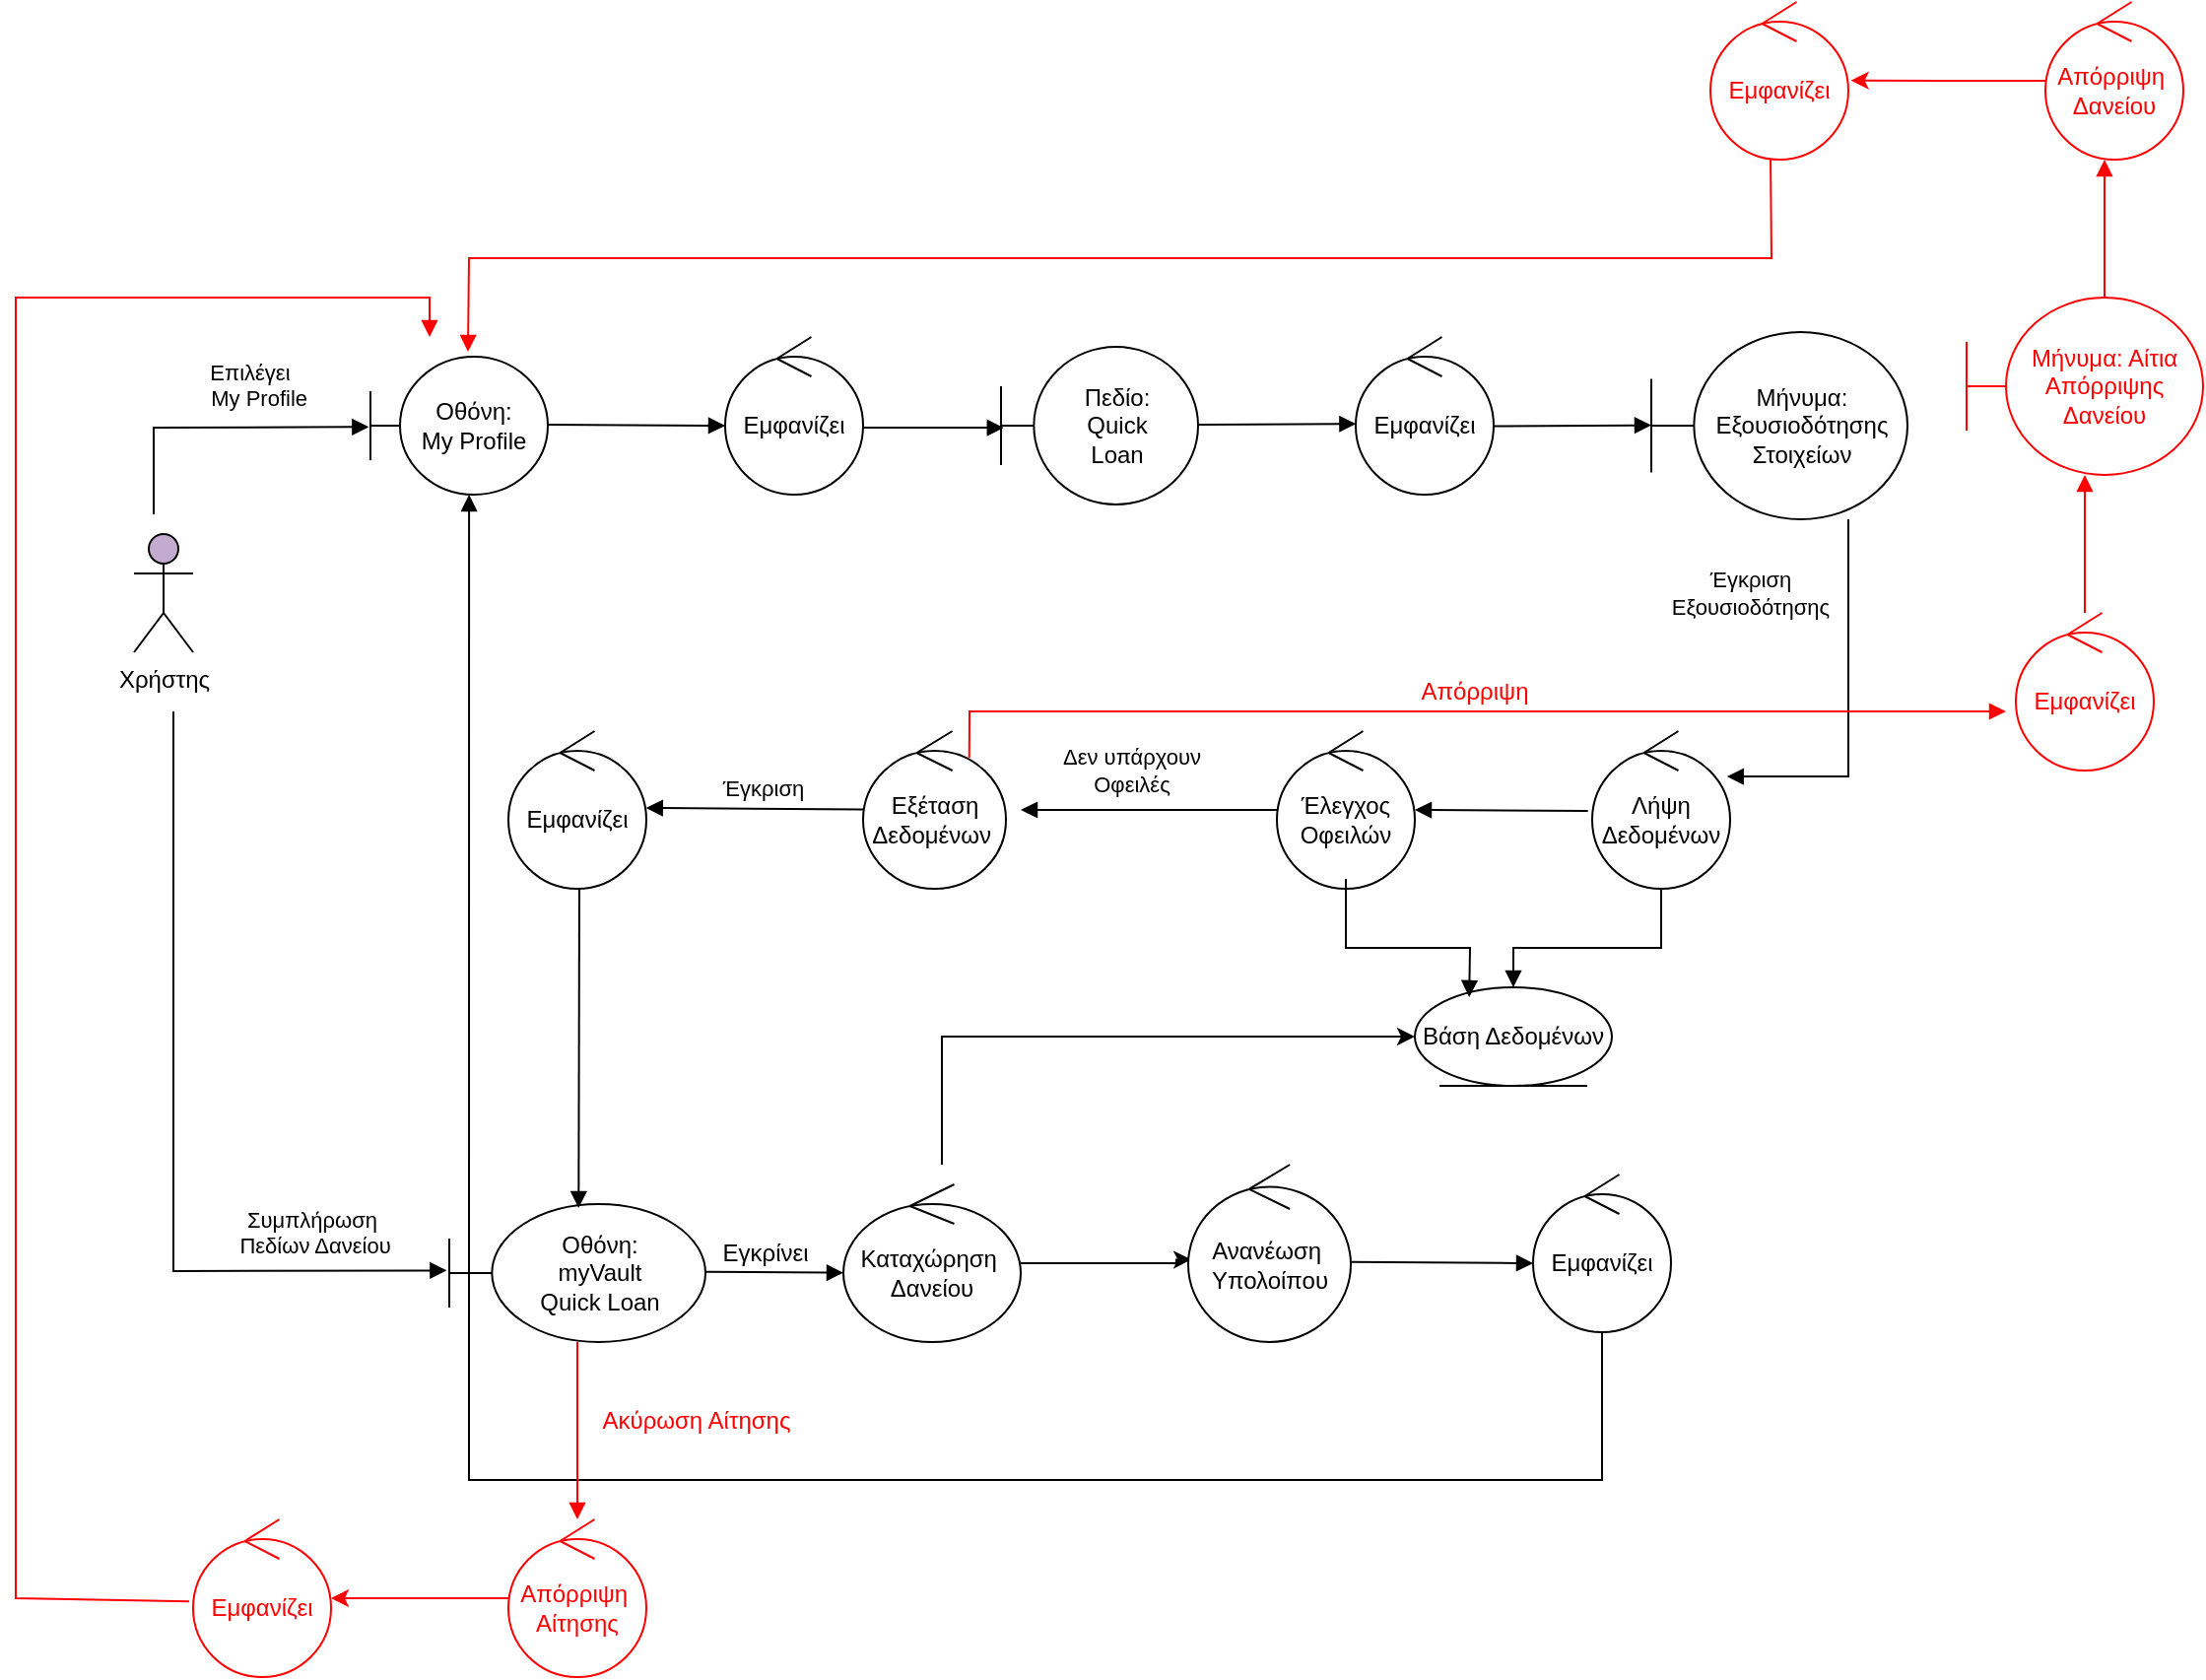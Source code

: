 <mxfile version="19.0.1" type="github"><diagram id="YCwGH_SB2xus5xIAqySZ" name="Page-1"><mxGraphModel dx="1483" dy="781" grid="1" gridSize="10" guides="1" tooltips="1" connect="1" arrows="1" fold="1" page="0" pageScale="1" pageWidth="827" pageHeight="1169" background="#ffffff" math="0" shadow="0"><root><mxCell id="0"/><mxCell id="1" parent="0"/><mxCell id="uZDVhE3vF0hfkzC2JgJo-2" value="Οθόνη:&lt;br&gt;My Profile" style="shape=umlBoundary;whiteSpace=wrap;html=1;" parent="1" vertex="1"><mxGeometry x="220" y="210" width="90" height="70" as="geometry"/></mxCell><mxCell id="uZDVhE3vF0hfkzC2JgJo-3" value="Επιλέγει&amp;nbsp;&lt;br&gt;&amp;nbsp; My Profile" style="html=1;verticalAlign=bottom;endArrow=block;rounded=0;entryX=-0.009;entryY=0.509;entryDx=0;entryDy=0;entryPerimeter=0;" parent="1" target="uZDVhE3vF0hfkzC2JgJo-2" edge="1"><mxGeometry x="0.228" y="6" width="80" relative="1" as="geometry"><mxPoint x="110" y="290" as="sourcePoint"/><mxPoint x="190" y="244.5" as="targetPoint"/><Array as="points"><mxPoint x="110" y="246"/></Array><mxPoint as="offset"/></mxGeometry></mxCell><mxCell id="uZDVhE3vF0hfkzC2JgJo-4" value="Χρήστης" style="shape=umlActor;verticalLabelPosition=bottom;verticalAlign=top;html=1;outlineConnect=0;fillColor=#C3ABD0;" parent="1" vertex="1"><mxGeometry x="100" y="300" width="30" height="60" as="geometry"/></mxCell><mxCell id="uZDVhE3vF0hfkzC2JgJo-5" value="Εμφανίζει" style="ellipse;shape=umlControl;whiteSpace=wrap;html=1;" parent="1" vertex="1"><mxGeometry x="400" y="200" width="70" height="80" as="geometry"/></mxCell><mxCell id="uZDVhE3vF0hfkzC2JgJo-6" value="Πεδίο:&lt;br&gt;Quick&lt;br&gt;Loan" style="shape=umlBoundary;whiteSpace=wrap;html=1;" parent="1" vertex="1"><mxGeometry x="540" y="205" width="100" height="80" as="geometry"/></mxCell><mxCell id="uZDVhE3vF0hfkzC2JgJo-7" value="" style="html=1;verticalAlign=bottom;endArrow=block;rounded=0;entryX=0.014;entryY=0.513;entryDx=0;entryDy=0;entryPerimeter=0;" parent="1" target="uZDVhE3vF0hfkzC2JgJo-6" edge="1"><mxGeometry width="80" relative="1" as="geometry"><mxPoint x="470" y="246" as="sourcePoint"/><mxPoint x="700" y="220" as="targetPoint"/><Array as="points"/></mxGeometry></mxCell><mxCell id="uZDVhE3vF0hfkzC2JgJo-8" value="" style="html=1;verticalAlign=bottom;endArrow=block;rounded=0;" parent="1" edge="1"><mxGeometry width="80" relative="1" as="geometry"><mxPoint x="310" y="244.52" as="sourcePoint"/><mxPoint x="400" y="245" as="targetPoint"/><Array as="points"/></mxGeometry></mxCell><mxCell id="uZDVhE3vF0hfkzC2JgJo-11" value="Εμφανίζει" style="ellipse;shape=umlControl;whiteSpace=wrap;html=1;" parent="1" vertex="1"><mxGeometry x="720" y="200" width="70" height="80" as="geometry"/></mxCell><mxCell id="uZDVhE3vF0hfkzC2JgJo-12" value="Μήνυμα:&lt;br&gt;Εξουσιοδότησης&lt;br&gt;Στοιχείων" style="shape=umlBoundary;whiteSpace=wrap;html=1;" parent="1" vertex="1"><mxGeometry x="870" y="197.5" width="130" height="95" as="geometry"/></mxCell><mxCell id="uZDVhE3vF0hfkzC2JgJo-13" value="" style="html=1;verticalAlign=bottom;endArrow=block;rounded=0;entryX=0.003;entryY=0.551;entryDx=0;entryDy=0;entryPerimeter=0;" parent="1" target="uZDVhE3vF0hfkzC2JgJo-11" edge="1"><mxGeometry width="80" relative="1" as="geometry"><mxPoint x="640" y="244.52" as="sourcePoint"/><mxPoint x="711.4" y="244.56" as="targetPoint"/><Array as="points"/></mxGeometry></mxCell><mxCell id="uZDVhE3vF0hfkzC2JgJo-14" value="" style="html=1;verticalAlign=bottom;endArrow=block;rounded=0;entryX=0.003;entryY=0.551;entryDx=0;entryDy=0;entryPerimeter=0;" parent="1" edge="1"><mxGeometry width="80" relative="1" as="geometry"><mxPoint x="789.79" y="245.22" as="sourcePoint"/><mxPoint x="870" y="244.78" as="targetPoint"/><Array as="points"/></mxGeometry></mxCell><mxCell id="uZDVhE3vF0hfkzC2JgJo-20" value="" style="html=1;verticalAlign=bottom;endArrow=block;rounded=0;entryX=0.977;entryY=0.288;entryDx=0;entryDy=0;entryPerimeter=0;" parent="1" target="uZDVhE3vF0hfkzC2JgJo-21" edge="1"><mxGeometry width="80" relative="1" as="geometry"><mxPoint x="970" y="292.5" as="sourcePoint"/><mxPoint x="970" y="400" as="targetPoint"/><Array as="points"><mxPoint x="970" y="423"/></Array></mxGeometry></mxCell><mxCell id="uZDVhE3vF0hfkzC2JgJo-21" value="Λήψη Δεδομένων" style="ellipse;shape=umlControl;whiteSpace=wrap;html=1;" parent="1" vertex="1"><mxGeometry x="840" y="400" width="70" height="80" as="geometry"/></mxCell><mxCell id="uZDVhE3vF0hfkzC2JgJo-24" value="" style="html=1;verticalAlign=bottom;endArrow=block;rounded=0;" parent="1" target="uZDVhE3vF0hfkzC2JgJo-34" edge="1" source="uZDVhE3vF0hfkzC2JgJo-21"><mxGeometry width="80" relative="1" as="geometry"><mxPoint x="840" y="460" as="sourcePoint"/><mxPoint x="820.02" y="510" as="targetPoint"/><Array as="points"><mxPoint x="875" y="510"/><mxPoint x="800" y="510"/></Array></mxGeometry></mxCell><mxCell id="uZDVhE3vF0hfkzC2JgJo-26" value="" style="html=1;verticalAlign=bottom;endArrow=block;rounded=0;exitX=-0.031;exitY=0.506;exitDx=0;exitDy=0;exitPerimeter=0;" parent="1" source="uZDVhE3vF0hfkzC2JgJo-21" target="uZDVhE3vF0hfkzC2JgJo-33" edge="1"><mxGeometry width="80" relative="1" as="geometry"><mxPoint x="920" y="440" as="sourcePoint"/><mxPoint x="780" y="440" as="targetPoint"/></mxGeometry></mxCell><mxCell id="uZDVhE3vF0hfkzC2JgJo-33" value="Έλεγχος Οφειλών" style="ellipse;shape=umlControl;whiteSpace=wrap;html=1;" parent="1" vertex="1"><mxGeometry x="680" y="400" width="70" height="80" as="geometry"/></mxCell><mxCell id="uZDVhE3vF0hfkzC2JgJo-34" value="Βάση Δεδομένων" style="ellipse;shape=umlEntity;whiteSpace=wrap;html=1;" parent="1" vertex="1"><mxGeometry x="750" y="530" width="100" height="50" as="geometry"/></mxCell><mxCell id="uZDVhE3vF0hfkzC2JgJo-35" value="" style="html=1;verticalAlign=bottom;endArrow=block;rounded=0;entryX=0.276;entryY=0.1;entryDx=0;entryDy=0;entryPerimeter=0;" parent="1" target="uZDVhE3vF0hfkzC2JgJo-34" edge="1"><mxGeometry width="80" relative="1" as="geometry"><mxPoint x="715" y="475" as="sourcePoint"/><mxPoint x="795" y="475" as="targetPoint"/><Array as="points"><mxPoint x="715" y="510"/><mxPoint x="778" y="510"/></Array></mxGeometry></mxCell><mxCell id="uZDVhE3vF0hfkzC2JgJo-37" value="" style="html=1;verticalAlign=bottom;endArrow=block;rounded=0;exitX=0;exitY=0.5;exitDx=0;exitDy=0;exitPerimeter=0;" parent="1" source="uZDVhE3vF0hfkzC2JgJo-33" edge="1"><mxGeometry width="80" relative="1" as="geometry"><mxPoint x="554.93" y="440.24" as="sourcePoint"/><mxPoint x="550" y="440" as="targetPoint"/></mxGeometry></mxCell><mxCell id="uZDVhE3vF0hfkzC2JgJo-38" value="Δεν υπάρχουν &lt;br&gt;Οφειλές" style="edgeLabel;html=1;align=center;verticalAlign=middle;resizable=0;points=[];" parent="uZDVhE3vF0hfkzC2JgJo-37" vertex="1" connectable="0"><mxGeometry x="0.439" y="1" relative="1" as="geometry"><mxPoint x="19" y="-21" as="offset"/></mxGeometry></mxCell><mxCell id="uZDVhE3vF0hfkzC2JgJo-39" value="Εξέταση Δεδομένων&amp;nbsp;" style="ellipse;shape=umlControl;whiteSpace=wrap;html=1;" parent="1" vertex="1"><mxGeometry x="470" y="400" width="72.5" height="80" as="geometry"/></mxCell><mxCell id="uZDVhE3vF0hfkzC2JgJo-40" value="" style="html=1;verticalAlign=bottom;endArrow=block;rounded=0;entryX=0.998;entryY=0.487;entryDx=0;entryDy=0;entryPerimeter=0;" parent="1" source="uZDVhE3vF0hfkzC2JgJo-39" target="uZDVhE3vF0hfkzC2JgJo-43" edge="1"><mxGeometry width="80" relative="1" as="geometry"><mxPoint x="320.0" y="439.76" as="sourcePoint"/><mxPoint x="205.07" y="439.52" as="targetPoint"/></mxGeometry></mxCell><mxCell id="uZDVhE3vF0hfkzC2JgJo-41" value="Έγκριση" style="edgeLabel;html=1;align=center;verticalAlign=middle;resizable=0;points=[];" parent="uZDVhE3vF0hfkzC2JgJo-40" vertex="1" connectable="0"><mxGeometry x="0.439" y="1" relative="1" as="geometry"><mxPoint x="28" y="-11" as="offset"/></mxGeometry></mxCell><mxCell id="uZDVhE3vF0hfkzC2JgJo-43" value="Εμφανίζει" style="ellipse;shape=umlControl;whiteSpace=wrap;html=1;" parent="1" vertex="1"><mxGeometry x="290" y="400" width="70" height="80" as="geometry"/></mxCell><mxCell id="uZDVhE3vF0hfkzC2JgJo-44" value="Οθόνη:&lt;br&gt;myVault&lt;br&gt;Quick Loan" style="shape=umlBoundary;whiteSpace=wrap;html=1;" parent="1" vertex="1"><mxGeometry x="260" y="640" width="130" height="70" as="geometry"/></mxCell><mxCell id="uZDVhE3vF0hfkzC2JgJo-45" value="" style="html=1;verticalAlign=bottom;endArrow=block;rounded=0;entryX=0.505;entryY=0.029;entryDx=0;entryDy=0;entryPerimeter=0;" parent="1" target="uZDVhE3vF0hfkzC2JgJo-44" edge="1"><mxGeometry width="80" relative="1" as="geometry"><mxPoint x="326" y="480" as="sourcePoint"/><mxPoint x="324" y="560" as="targetPoint"/></mxGeometry></mxCell><mxCell id="uZDVhE3vF0hfkzC2JgJo-46" value="Συμπλήρωση&lt;br&gt;&amp;nbsp;Πεδίων Δανείου" style="html=1;verticalAlign=bottom;endArrow=block;rounded=0;entryX=-0.01;entryY=0.481;entryDx=0;entryDy=0;entryPerimeter=0;" parent="1" target="uZDVhE3vF0hfkzC2JgJo-44" edge="1"><mxGeometry x="0.675" y="4" width="80" relative="1" as="geometry"><mxPoint x="120" y="390" as="sourcePoint"/><mxPoint x="50" y="590" as="targetPoint"/><Array as="points"><mxPoint x="120" y="440"/><mxPoint x="120" y="620"/><mxPoint x="120" y="674"/></Array><mxPoint as="offset"/></mxGeometry></mxCell><mxCell id="LNbwhBcq_5PQAUgvE-5e-14" style="edgeStyle=orthogonalEdgeStyle;rounded=0;orthogonalLoop=1;jettySize=auto;html=1;entryX=0.019;entryY=0.535;entryDx=0;entryDy=0;entryPerimeter=0;" parent="1" source="uZDVhE3vF0hfkzC2JgJo-49" target="uZDVhE3vF0hfkzC2JgJo-52" edge="1"><mxGeometry relative="1" as="geometry"><Array as="points"><mxPoint x="629" y="670"/></Array></mxGeometry></mxCell><mxCell id="uZDVhE3vF0hfkzC2JgJo-49" value="Καταχώρηση&amp;nbsp;&lt;br&gt;Δανείου" style="ellipse;shape=umlControl;whiteSpace=wrap;html=1;" parent="1" vertex="1"><mxGeometry x="460" y="630" width="90" height="80" as="geometry"/></mxCell><mxCell id="uZDVhE3vF0hfkzC2JgJo-50" value="" style="html=1;verticalAlign=bottom;endArrow=block;rounded=0;" parent="1" edge="1"><mxGeometry width="80" relative="1" as="geometry"><mxPoint x="390" y="674.41" as="sourcePoint"/><mxPoint x="460" y="674.83" as="targetPoint"/><Array as="points"/></mxGeometry></mxCell><mxCell id="uZDVhE3vF0hfkzC2JgJo-52" value="Ανανέωση&amp;nbsp;&lt;br&gt;Υπολοίπου" style="ellipse;shape=umlControl;whiteSpace=wrap;html=1;" parent="1" vertex="1"><mxGeometry x="635" y="620" width="82.5" height="90" as="geometry"/></mxCell><mxCell id="uZDVhE3vF0hfkzC2JgJo-55" value="" style="html=1;verticalAlign=bottom;endArrow=block;rounded=0;" parent="1" edge="1"><mxGeometry width="80" relative="1" as="geometry"><mxPoint x="717.5" y="669.41" as="sourcePoint"/><mxPoint x="810" y="670" as="targetPoint"/></mxGeometry></mxCell><mxCell id="uZDVhE3vF0hfkzC2JgJo-56" value="Εμφανίζει" style="ellipse;shape=umlControl;whiteSpace=wrap;html=1;" parent="1" vertex="1"><mxGeometry x="810" y="625" width="70" height="80" as="geometry"/></mxCell><mxCell id="uZDVhE3vF0hfkzC2JgJo-58" value="" style="html=1;verticalAlign=bottom;endArrow=block;rounded=0;entryX=0.556;entryY=1;entryDx=0;entryDy=0;entryPerimeter=0;" parent="1" source="uZDVhE3vF0hfkzC2JgJo-56" target="uZDVhE3vF0hfkzC2JgJo-2" edge="1"><mxGeometry width="80" relative="1" as="geometry"><mxPoint x="680" y="700" as="sourcePoint"/><mxPoint x="190" y="870" as="targetPoint"/><Array as="points"><mxPoint x="845" y="780"/><mxPoint x="270" y="780"/></Array></mxGeometry></mxCell><mxCell id="uZDVhE3vF0hfkzC2JgJo-64" value="&lt;font color=&quot;#ff0000&quot;&gt;Εμφανίζει&lt;/font&gt;" style="ellipse;shape=umlControl;whiteSpace=wrap;html=1;strokeColor=#FF0000;" parent="1" vertex="1"><mxGeometry x="900" y="30" width="70" height="80" as="geometry"/></mxCell><mxCell id="uZDVhE3vF0hfkzC2JgJo-65" value="" style="html=1;verticalAlign=bottom;endArrow=block;rounded=0;exitX=0.436;exitY=0.993;exitDx=0;exitDy=0;exitPerimeter=0;strokeColor=#FF0000;entryX=0.55;entryY=-0.036;entryDx=0;entryDy=0;entryPerimeter=0;" parent="1" source="uZDVhE3vF0hfkzC2JgJo-64" target="uZDVhE3vF0hfkzC2JgJo-2" edge="1"><mxGeometry width="80" relative="1" as="geometry"><mxPoint x="682.54" y="184.46" as="sourcePoint"/><mxPoint x="580" y="120" as="targetPoint"/><Array as="points"><mxPoint x="931" y="160"/><mxPoint x="270" y="160"/></Array></mxGeometry></mxCell><mxCell id="uZDVhE3vF0hfkzC2JgJo-67" value="" style="html=1;verticalAlign=bottom;endArrow=block;rounded=0;fontColor=#FF0000;strokeColor=#FF0000;exitX=0.743;exitY=0.168;exitDx=0;exitDy=0;exitPerimeter=0;" parent="1" source="uZDVhE3vF0hfkzC2JgJo-39" edge="1"><mxGeometry width="80" relative="1" as="geometry"><mxPoint x="640" y="398.89" as="sourcePoint"/><mxPoint x="1050" y="390" as="targetPoint"/><Array as="points"><mxPoint x="524" y="390"/></Array></mxGeometry></mxCell><mxCell id="uZDVhE3vF0hfkzC2JgJo-68" value="&lt;font color=&quot;#ff0000&quot;&gt;Εμφανίζει&lt;/font&gt;" style="ellipse;shape=umlControl;whiteSpace=wrap;html=1;strokeColor=#FF0000;" parent="1" vertex="1"><mxGeometry x="1055" y="340" width="70" height="80" as="geometry"/></mxCell><mxCell id="uZDVhE3vF0hfkzC2JgJo-69" value="" style="html=1;verticalAlign=bottom;endArrow=block;rounded=0;fontColor=#FF0000;strokeColor=#FF0000;" parent="1" edge="1"><mxGeometry width="80" relative="1" as="geometry"><mxPoint x="1090" y="340" as="sourcePoint"/><mxPoint x="1090" y="270" as="targetPoint"/></mxGeometry></mxCell><mxCell id="uZDVhE3vF0hfkzC2JgJo-70" value="Μήνυμα: Αίτια Απόρριψης Δανείου" style="shape=umlBoundary;whiteSpace=wrap;html=1;fontColor=#FF0000;strokeColor=#FF0000;" parent="1" vertex="1"><mxGeometry x="1030" y="180" width="120" height="90" as="geometry"/></mxCell><mxCell id="LNbwhBcq_5PQAUgvE-5e-21" style="edgeStyle=orthogonalEdgeStyle;rounded=0;orthogonalLoop=1;jettySize=auto;html=1;entryX=1.019;entryY=0.498;entryDx=0;entryDy=0;entryPerimeter=0;fontColor=#FF0000;strokeColor=#FF0000;" parent="1" source="uZDVhE3vF0hfkzC2JgJo-71" target="uZDVhE3vF0hfkzC2JgJo-64" edge="1"><mxGeometry relative="1" as="geometry"/></mxCell><mxCell id="uZDVhE3vF0hfkzC2JgJo-71" value="&lt;font color=&quot;#ff0000&quot;&gt;Απόρριψη&amp;nbsp;&lt;br&gt;Δανείου&lt;br&gt;&lt;/font&gt;" style="ellipse;shape=umlControl;whiteSpace=wrap;html=1;strokeColor=#FF0000;" parent="1" vertex="1"><mxGeometry x="1070" y="30" width="70" height="80" as="geometry"/></mxCell><mxCell id="uZDVhE3vF0hfkzC2JgJo-72" value="" style="html=1;verticalAlign=bottom;endArrow=block;rounded=0;fontColor=#FF0000;strokeColor=#FF0000;" parent="1" edge="1"><mxGeometry width="80" relative="1" as="geometry"><mxPoint x="1100.0" y="180.0" as="sourcePoint"/><mxPoint x="1100.0" y="110" as="targetPoint"/></mxGeometry></mxCell><mxCell id="uZDVhE3vF0hfkzC2JgJo-76" value="" style="html=1;verticalAlign=bottom;endArrow=block;rounded=0;fontColor=#FF0000;strokeColor=#FF0000;" parent="1" source="uZDVhE3vF0hfkzC2JgJo-44" edge="1"><mxGeometry width="80" relative="1" as="geometry"><mxPoint x="180" y="760" as="sourcePoint"/><mxPoint x="325" y="800" as="targetPoint"/></mxGeometry></mxCell><mxCell id="uZDVhE3vF0hfkzC2JgJo-81" value="" style="edgeStyle=orthogonalEdgeStyle;rounded=0;orthogonalLoop=1;jettySize=auto;html=1;fontColor=#FF0000;strokeColor=#FF0000;" parent="1" source="uZDVhE3vF0hfkzC2JgJo-77" target="uZDVhE3vF0hfkzC2JgJo-78" edge="1"><mxGeometry relative="1" as="geometry"/></mxCell><mxCell id="uZDVhE3vF0hfkzC2JgJo-77" value="&lt;font color=&quot;#ff0000&quot;&gt;Απόρριψη&amp;nbsp;&lt;br&gt;Αίτησης&lt;br&gt;&lt;/font&gt;" style="ellipse;shape=umlControl;whiteSpace=wrap;html=1;strokeColor=#FF0000;" parent="1" vertex="1"><mxGeometry x="290" y="800" width="70" height="80" as="geometry"/></mxCell><mxCell id="uZDVhE3vF0hfkzC2JgJo-78" value="&lt;font color=&quot;#ff0000&quot;&gt;Εμφανίζει&lt;/font&gt;" style="ellipse;shape=umlControl;whiteSpace=wrap;html=1;strokeColor=#FF0000;" parent="1" vertex="1"><mxGeometry x="130" y="800" width="70" height="80" as="geometry"/></mxCell><mxCell id="uZDVhE3vF0hfkzC2JgJo-84" value="" style="html=1;verticalAlign=bottom;endArrow=block;rounded=0;fontColor=#FF0000;strokeColor=#FF0000;exitX=-0.028;exitY=0.52;exitDx=0;exitDy=0;exitPerimeter=0;" parent="1" source="uZDVhE3vF0hfkzC2JgJo-78" edge="1"><mxGeometry width="80" relative="1" as="geometry"><mxPoint x="-40" y="220" as="sourcePoint"/><mxPoint x="250" y="200" as="targetPoint"/><Array as="points"><mxPoint x="40" y="840"/><mxPoint x="40" y="180"/><mxPoint x="250" y="180"/></Array></mxGeometry></mxCell><mxCell id="LNbwhBcq_5PQAUgvE-5e-16" value="" style="endArrow=classic;html=1;rounded=0;entryX=0;entryY=0.5;entryDx=0;entryDy=0;" parent="1" target="uZDVhE3vF0hfkzC2JgJo-34" edge="1"><mxGeometry width="50" height="50" relative="1" as="geometry"><mxPoint x="510" y="620" as="sourcePoint"/><mxPoint x="670" y="440" as="targetPoint"/><Array as="points"><mxPoint x="510" y="555"/></Array></mxGeometry></mxCell><mxCell id="LNbwhBcq_5PQAUgvE-5e-17" value="Έγκριση &lt;br&gt;Εξουσιοδότησης" style="edgeLabel;html=1;align=center;verticalAlign=middle;resizable=0;points=[];" parent="1" vertex="1" connectable="0"><mxGeometry x="920.005" y="330.0" as="geometry"/></mxCell><mxCell id="LNbwhBcq_5PQAUgvE-5e-18" value="Εγκρίνει" style="text;html=1;align=center;verticalAlign=middle;resizable=0;points=[];autosize=1;strokeColor=none;fillColor=none;" parent="1" vertex="1"><mxGeometry x="390" y="655" width="60" height="20" as="geometry"/></mxCell><mxCell id="LNbwhBcq_5PQAUgvE-5e-19" value="Ακύρωση Αίτησης" style="text;html=1;align=center;verticalAlign=middle;resizable=0;points=[];autosize=1;strokeColor=none;fillColor=none;fontColor=#FF0000;" parent="1" vertex="1"><mxGeometry x="330" y="740" width="110" height="20" as="geometry"/></mxCell><mxCell id="LNbwhBcq_5PQAUgvE-5e-22" value="Απόρριψη" style="text;html=1;align=center;verticalAlign=middle;resizable=0;points=[];autosize=1;strokeColor=none;fillColor=none;fontColor=#FF0000;" parent="1" vertex="1"><mxGeometry x="745" y="370" width="70" height="20" as="geometry"/></mxCell></root></mxGraphModel></diagram></mxfile>